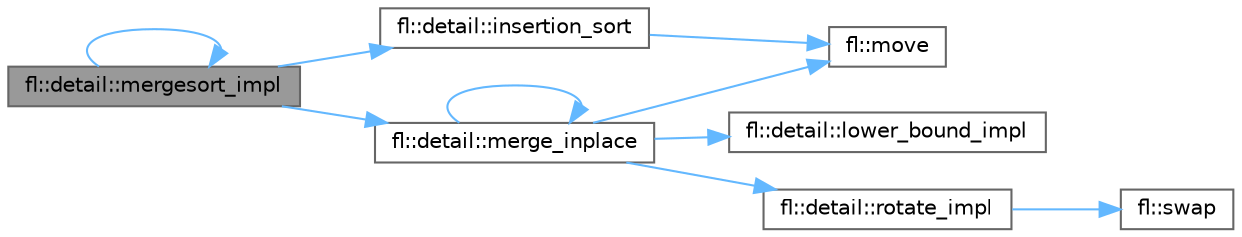 digraph "fl::detail::mergesort_impl"
{
 // INTERACTIVE_SVG=YES
 // LATEX_PDF_SIZE
  bgcolor="transparent";
  edge [fontname=Helvetica,fontsize=10,labelfontname=Helvetica,labelfontsize=10];
  node [fontname=Helvetica,fontsize=10,shape=box,height=0.2,width=0.4];
  rankdir="LR";
  Node1 [id="Node000001",label="fl::detail::mergesort_impl",height=0.2,width=0.4,color="gray40", fillcolor="grey60", style="filled", fontcolor="black",tooltip=" "];
  Node1 -> Node2 [id="edge1_Node000001_Node000002",color="steelblue1",style="solid",tooltip=" "];
  Node2 [id="Node000002",label="fl::detail::insertion_sort",height=0.2,width=0.4,color="grey40", fillcolor="white", style="filled",URL="$df/d9e/namespacefl_1_1detail_a8c04f3c3d6b52c20a5d2916afb4ad50b.html#a8c04f3c3d6b52c20a5d2916afb4ad50b",tooltip=" "];
  Node2 -> Node3 [id="edge2_Node000002_Node000003",color="steelblue1",style="solid",tooltip=" "];
  Node3 [id="Node000003",label="fl::move",height=0.2,width=0.4,color="grey40", fillcolor="white", style="filled",URL="$d4/d36/namespacefl_a0445ddcae69ac4e524ec18098eb84dbf.html#a0445ddcae69ac4e524ec18098eb84dbf",tooltip=" "];
  Node1 -> Node4 [id="edge3_Node000001_Node000004",color="steelblue1",style="solid",tooltip=" "];
  Node4 [id="Node000004",label="fl::detail::merge_inplace",height=0.2,width=0.4,color="grey40", fillcolor="white", style="filled",URL="$df/d9e/namespacefl_1_1detail_a55b345d477f1f03e93dacafec6e4acf8.html#a55b345d477f1f03e93dacafec6e4acf8",tooltip=" "];
  Node4 -> Node5 [id="edge4_Node000004_Node000005",color="steelblue1",style="solid",tooltip=" "];
  Node5 [id="Node000005",label="fl::detail::lower_bound_impl",height=0.2,width=0.4,color="grey40", fillcolor="white", style="filled",URL="$df/d9e/namespacefl_1_1detail_ab498a7f501bd7dae27de0d5d111718bd.html#ab498a7f501bd7dae27de0d5d111718bd",tooltip=" "];
  Node4 -> Node4 [id="edge5_Node000004_Node000004",color="steelblue1",style="solid",tooltip=" "];
  Node4 -> Node3 [id="edge6_Node000004_Node000003",color="steelblue1",style="solid",tooltip=" "];
  Node4 -> Node6 [id="edge7_Node000004_Node000006",color="steelblue1",style="solid",tooltip=" "];
  Node6 [id="Node000006",label="fl::detail::rotate_impl",height=0.2,width=0.4,color="grey40", fillcolor="white", style="filled",URL="$df/d9e/namespacefl_1_1detail_a83ca9d78e95dfb978775a918fc4b00a8.html#a83ca9d78e95dfb978775a918fc4b00a8",tooltip=" "];
  Node6 -> Node7 [id="edge8_Node000006_Node000007",color="steelblue1",style="solid",tooltip=" "];
  Node7 [id="Node000007",label="fl::swap",height=0.2,width=0.4,color="grey40", fillcolor="white", style="filled",URL="$d4/d36/namespacefl_a1d899b704a244b75b314311218852cf7.html#a1d899b704a244b75b314311218852cf7",tooltip=" "];
  Node1 -> Node1 [id="edge9_Node000001_Node000001",color="steelblue1",style="solid",tooltip=" "];
}
